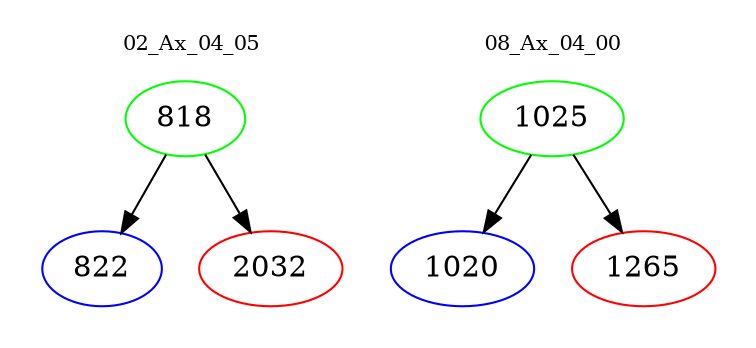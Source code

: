 digraph{
subgraph cluster_0 {
color = white
label = "02_Ax_04_05";
fontsize=10;
T0_818 [label="818", color="green"]
T0_818 -> T0_822 [color="black"]
T0_822 [label="822", color="blue"]
T0_818 -> T0_2032 [color="black"]
T0_2032 [label="2032", color="red"]
}
subgraph cluster_1 {
color = white
label = "08_Ax_04_00";
fontsize=10;
T1_1025 [label="1025", color="green"]
T1_1025 -> T1_1020 [color="black"]
T1_1020 [label="1020", color="blue"]
T1_1025 -> T1_1265 [color="black"]
T1_1265 [label="1265", color="red"]
}
}
